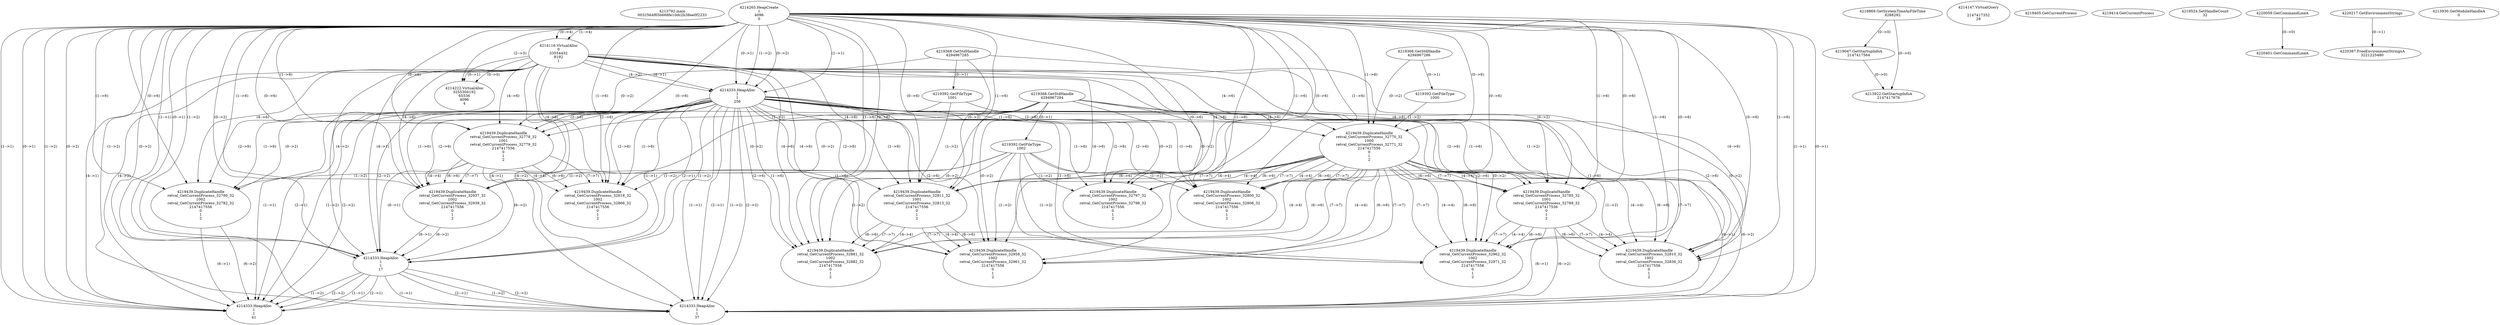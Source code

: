 // Global SCDG with merge call
digraph {
	0 [label="4213792.main
0032564f65b668fe10dc2b38ee0f2233"]
	1 [label="4214265.HeapCreate
1
4096
0"]
	2 [label="4218869.GetSystemTimeAsFileTime
4288292"]
	3 [label="4214116.VirtualAlloc
0
33554432
8192
1"]
	1 -> 3 [label="(1-->4)"]
	1 -> 3 [label="(0-->4)"]
	4 [label="4214147.VirtualQuery

2147417352
28"]
	5 [label="4214222.VirtualAlloc
3255304192
65536
4096
4"]
	3 -> 5 [label="(0-->1)"]
	1 -> 5 [label="(2-->3)"]
	3 -> 5 [label="(0-->0)"]
	6 [label="4219047.GetStartupInfoA
2147417564"]
	2 -> 6 [label="(0-->0)"]
	7 [label="4219368.GetStdHandle
4294967286"]
	8 [label="4219392.GetFileType
1000"]
	7 -> 8 [label="(0-->1)"]
	9 [label="4214333.HeapAlloc
1
1
256"]
	1 -> 9 [label="(1-->1)"]
	1 -> 9 [label="(0-->1)"]
	3 -> 9 [label="(4-->1)"]
	1 -> 9 [label="(1-->2)"]
	1 -> 9 [label="(0-->2)"]
	3 -> 9 [label="(4-->2)"]
	10 [label="4219368.GetStdHandle
4294967285"]
	11 [label="4219392.GetFileType
1001"]
	10 -> 11 [label="(0-->1)"]
	12 [label="4219405.GetCurrentProcess
"]
	13 [label="4219414.GetCurrentProcess
"]
	14 [label="4219439.DuplicateHandle
retval_GetCurrentProcess_32778_32
1001
retval_GetCurrentProcess_32779_32
2147417556
0
1
2"]
	10 -> 14 [label="(0-->2)"]
	11 -> 14 [label="(1-->2)"]
	1 -> 14 [label="(1-->6)"]
	1 -> 14 [label="(0-->6)"]
	3 -> 14 [label="(4-->6)"]
	9 -> 14 [label="(1-->6)"]
	9 -> 14 [label="(2-->6)"]
	15 [label="4219368.GetStdHandle
4294967284"]
	16 [label="4219392.GetFileType
1002"]
	15 -> 16 [label="(0-->1)"]
	17 [label="4219439.DuplicateHandle
retval_GetCurrentProcess_32937_32
1002
retval_GetCurrentProcess_32939_32
2147417556
0
1
2"]
	15 -> 17 [label="(0-->2)"]
	16 -> 17 [label="(1-->2)"]
	14 -> 17 [label="(4-->4)"]
	1 -> 17 [label="(1-->6)"]
	1 -> 17 [label="(0-->6)"]
	3 -> 17 [label="(4-->6)"]
	9 -> 17 [label="(1-->6)"]
	9 -> 17 [label="(2-->6)"]
	14 -> 17 [label="(6-->6)"]
	14 -> 17 [label="(7-->7)"]
	18 [label="4219524.SetHandleCount
32"]
	19 [label="4220059.GetCommandLineA
"]
	20 [label="4214333.HeapAlloc
1
1
17"]
	1 -> 20 [label="(1-->1)"]
	1 -> 20 [label="(0-->1)"]
	3 -> 20 [label="(4-->1)"]
	9 -> 20 [label="(1-->1)"]
	9 -> 20 [label="(2-->1)"]
	14 -> 20 [label="(6-->1)"]
	17 -> 20 [label="(6-->1)"]
	1 -> 20 [label="(1-->2)"]
	1 -> 20 [label="(0-->2)"]
	3 -> 20 [label="(4-->2)"]
	9 -> 20 [label="(1-->2)"]
	9 -> 20 [label="(2-->2)"]
	14 -> 20 [label="(6-->2)"]
	17 -> 20 [label="(6-->2)"]
	21 [label="4220217.GetEnvironmentStrings
"]
	22 [label="4219439.DuplicateHandle
retval_GetCurrentProcess_32818_32
1002
retval_GetCurrentProcess_32866_32
2147417556
0
1
2"]
	15 -> 22 [label="(0-->2)"]
	16 -> 22 [label="(1-->2)"]
	14 -> 22 [label="(4-->4)"]
	1 -> 22 [label="(1-->6)"]
	1 -> 22 [label="(0-->6)"]
	3 -> 22 [label="(4-->6)"]
	9 -> 22 [label="(1-->6)"]
	9 -> 22 [label="(2-->6)"]
	14 -> 22 [label="(6-->6)"]
	14 -> 22 [label="(7-->7)"]
	23 [label="4219439.DuplicateHandle
retval_GetCurrentProcess_32780_32
1002
retval_GetCurrentProcess_32782_32
2147417556
0
1
2"]
	15 -> 23 [label="(0-->2)"]
	16 -> 23 [label="(1-->2)"]
	1 -> 23 [label="(1-->6)"]
	1 -> 23 [label="(0-->6)"]
	3 -> 23 [label="(4-->6)"]
	9 -> 23 [label="(1-->6)"]
	9 -> 23 [label="(2-->6)"]
	24 [label="4214333.HeapAlloc
1
1
41"]
	1 -> 24 [label="(1-->1)"]
	1 -> 24 [label="(0-->1)"]
	3 -> 24 [label="(4-->1)"]
	9 -> 24 [label="(1-->1)"]
	9 -> 24 [label="(2-->1)"]
	20 -> 24 [label="(1-->1)"]
	20 -> 24 [label="(2-->1)"]
	23 -> 24 [label="(6-->1)"]
	1 -> 24 [label="(1-->2)"]
	1 -> 24 [label="(0-->2)"]
	3 -> 24 [label="(4-->2)"]
	9 -> 24 [label="(1-->2)"]
	9 -> 24 [label="(2-->2)"]
	20 -> 24 [label="(1-->2)"]
	20 -> 24 [label="(2-->2)"]
	23 -> 24 [label="(6-->2)"]
	25 [label="4220387.FreeEnvironmentStringsA
3221225480"]
	21 -> 25 [label="(0-->1)"]
	26 [label="4213922.GetStartupInfoA
2147417676"]
	2 -> 26 [label="(0-->0)"]
	6 -> 26 [label="(0-->0)"]
	27 [label="4219439.DuplicateHandle
retval_GetCurrentProcess_32770_32
1000
retval_GetCurrentProcess_32771_32
2147417556
0
1
2"]
	7 -> 27 [label="(0-->2)"]
	8 -> 27 [label="(1-->2)"]
	1 -> 27 [label="(1-->6)"]
	1 -> 27 [label="(0-->6)"]
	3 -> 27 [label="(4-->6)"]
	9 -> 27 [label="(1-->6)"]
	9 -> 27 [label="(2-->6)"]
	28 [label="4219439.DuplicateHandle
retval_GetCurrentProcess_32785_32
1001
retval_GetCurrentProcess_32789_32
2147417556
0
1
2"]
	10 -> 28 [label="(0-->2)"]
	11 -> 28 [label="(1-->2)"]
	27 -> 28 [label="(4-->4)"]
	1 -> 28 [label="(1-->6)"]
	1 -> 28 [label="(0-->6)"]
	3 -> 28 [label="(4-->6)"]
	9 -> 28 [label="(1-->6)"]
	9 -> 28 [label="(2-->6)"]
	27 -> 28 [label="(6-->6)"]
	27 -> 28 [label="(7-->7)"]
	29 [label="4219439.DuplicateHandle
retval_GetCurrentProcess_32962_32
1002
retval_GetCurrentProcess_32971_32
2147417556
0
1
2"]
	15 -> 29 [label="(0-->2)"]
	16 -> 29 [label="(1-->2)"]
	27 -> 29 [label="(4-->4)"]
	28 -> 29 [label="(4-->4)"]
	1 -> 29 [label="(1-->6)"]
	1 -> 29 [label="(0-->6)"]
	3 -> 29 [label="(4-->6)"]
	9 -> 29 [label="(1-->6)"]
	9 -> 29 [label="(2-->6)"]
	27 -> 29 [label="(6-->6)"]
	28 -> 29 [label="(6-->6)"]
	27 -> 29 [label="(7-->7)"]
	28 -> 29 [label="(7-->7)"]
	30 [label="4214333.HeapAlloc
1
1
37"]
	1 -> 30 [label="(1-->1)"]
	1 -> 30 [label="(0-->1)"]
	3 -> 30 [label="(4-->1)"]
	9 -> 30 [label="(1-->1)"]
	9 -> 30 [label="(2-->1)"]
	20 -> 30 [label="(1-->1)"]
	20 -> 30 [label="(2-->1)"]
	27 -> 30 [label="(6-->1)"]
	28 -> 30 [label="(6-->1)"]
	1 -> 30 [label="(1-->2)"]
	1 -> 30 [label="(0-->2)"]
	3 -> 30 [label="(4-->2)"]
	9 -> 30 [label="(1-->2)"]
	9 -> 30 [label="(2-->2)"]
	20 -> 30 [label="(1-->2)"]
	20 -> 30 [label="(2-->2)"]
	27 -> 30 [label="(6-->2)"]
	28 -> 30 [label="(6-->2)"]
	31 [label="4213930.GetModuleHandleA
0"]
	32 [label="4220401.GetCommandLineA
"]
	19 -> 32 [label="(0-->0)"]
	33 [label="4219439.DuplicateHandle
retval_GetCurrentProcess_32810_32
1002
retval_GetCurrentProcess_32836_32
2147417556
0
1
2"]
	15 -> 33 [label="(0-->2)"]
	16 -> 33 [label="(1-->2)"]
	27 -> 33 [label="(4-->4)"]
	28 -> 33 [label="(4-->4)"]
	1 -> 33 [label="(1-->6)"]
	1 -> 33 [label="(0-->6)"]
	3 -> 33 [label="(4-->6)"]
	9 -> 33 [label="(1-->6)"]
	9 -> 33 [label="(2-->6)"]
	27 -> 33 [label="(6-->6)"]
	28 -> 33 [label="(6-->6)"]
	27 -> 33 [label="(7-->7)"]
	28 -> 33 [label="(7-->7)"]
	34 [label="4219439.DuplicateHandle
retval_GetCurrentProcess_32811_32
1001
retval_GetCurrentProcess_32813_32
2147417556
0
1
2"]
	10 -> 34 [label="(0-->2)"]
	11 -> 34 [label="(1-->2)"]
	27 -> 34 [label="(4-->4)"]
	1 -> 34 [label="(1-->6)"]
	1 -> 34 [label="(0-->6)"]
	3 -> 34 [label="(4-->6)"]
	9 -> 34 [label="(1-->6)"]
	9 -> 34 [label="(2-->6)"]
	27 -> 34 [label="(6-->6)"]
	27 -> 34 [label="(7-->7)"]
	35 [label="4219439.DuplicateHandle
retval_GetCurrentProcess_32881_32
1002
retval_GetCurrentProcess_32882_32
2147417556
0
1
2"]
	15 -> 35 [label="(0-->2)"]
	16 -> 35 [label="(1-->2)"]
	27 -> 35 [label="(4-->4)"]
	34 -> 35 [label="(4-->4)"]
	1 -> 35 [label="(1-->6)"]
	1 -> 35 [label="(0-->6)"]
	3 -> 35 [label="(4-->6)"]
	9 -> 35 [label="(1-->6)"]
	9 -> 35 [label="(2-->6)"]
	27 -> 35 [label="(6-->6)"]
	34 -> 35 [label="(6-->6)"]
	27 -> 35 [label="(7-->7)"]
	34 -> 35 [label="(7-->7)"]
	36 [label="4219439.DuplicateHandle
retval_GetCurrentProcess_32958_32
1002
retval_GetCurrentProcess_32961_32
2147417556
0
1
2"]
	15 -> 36 [label="(0-->2)"]
	16 -> 36 [label="(1-->2)"]
	27 -> 36 [label="(4-->4)"]
	34 -> 36 [label="(4-->4)"]
	1 -> 36 [label="(1-->6)"]
	1 -> 36 [label="(0-->6)"]
	3 -> 36 [label="(4-->6)"]
	9 -> 36 [label="(1-->6)"]
	9 -> 36 [label="(2-->6)"]
	27 -> 36 [label="(6-->6)"]
	34 -> 36 [label="(6-->6)"]
	27 -> 36 [label="(7-->7)"]
	34 -> 36 [label="(7-->7)"]
	37 [label="4219439.DuplicateHandle
retval_GetCurrentProcess_32797_32
1002
retval_GetCurrentProcess_32798_32
2147417556
0
1
2"]
	15 -> 37 [label="(0-->2)"]
	16 -> 37 [label="(1-->2)"]
	27 -> 37 [label="(4-->4)"]
	1 -> 37 [label="(1-->6)"]
	1 -> 37 [label="(0-->6)"]
	3 -> 37 [label="(4-->6)"]
	9 -> 37 [label="(1-->6)"]
	9 -> 37 [label="(2-->6)"]
	27 -> 37 [label="(6-->6)"]
	27 -> 37 [label="(7-->7)"]
	38 [label="4219439.DuplicateHandle
retval_GetCurrentProcess_32800_32
1002
retval_GetCurrentProcess_32806_32
2147417556
0
1
2"]
	15 -> 38 [label="(0-->2)"]
	16 -> 38 [label="(1-->2)"]
	27 -> 38 [label="(4-->4)"]
	1 -> 38 [label="(1-->6)"]
	1 -> 38 [label="(0-->6)"]
	3 -> 38 [label="(4-->6)"]
	9 -> 38 [label="(1-->6)"]
	9 -> 38 [label="(2-->6)"]
	27 -> 38 [label="(6-->6)"]
	27 -> 38 [label="(7-->7)"]
}
